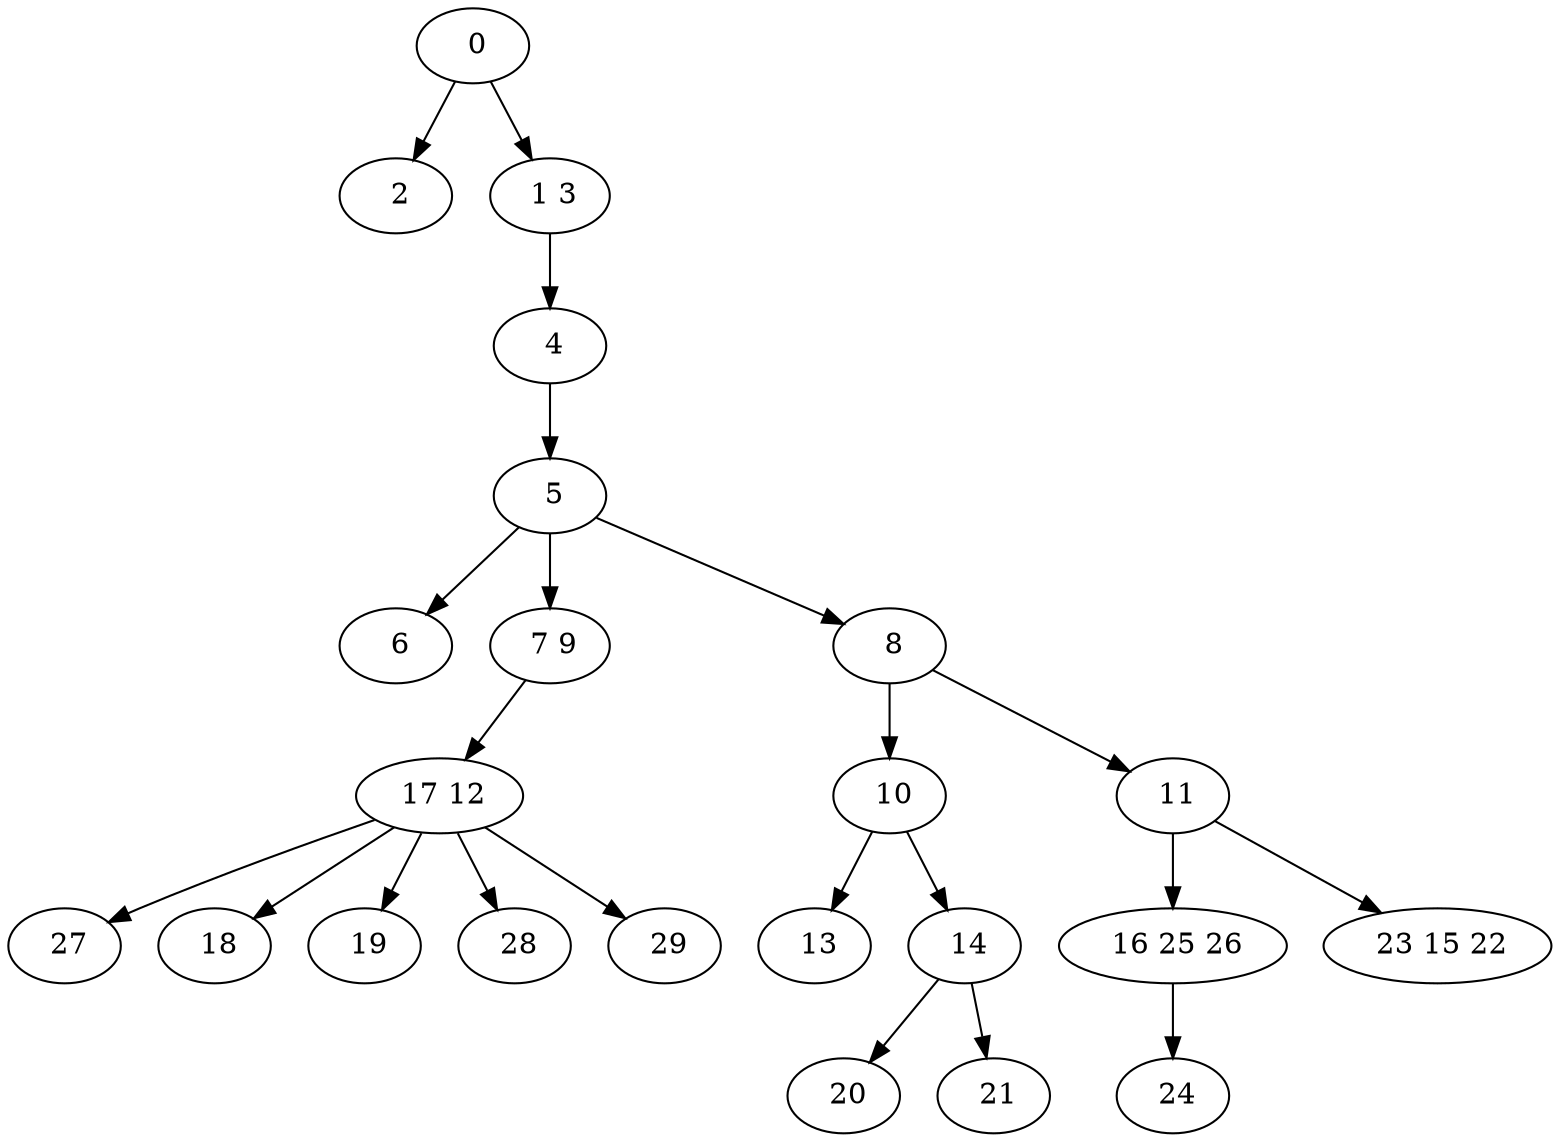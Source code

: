digraph mytree {
" 0" -> " 2";
" 0" -> " 1 3";
" 2";
" 1 3" -> " 4";
" 4" -> " 5";
" 5" -> " 6";
" 5" -> " 7 9";
" 5" -> " 8";
" 6";
" 7 9" -> " 17 12";
" 8" -> " 10";
" 8" -> " 11";
" 10" -> " 13";
" 10" -> " 14";
" 11" -> " 16 25 26";
" 11" -> " 23 15 22";
" 17 12" -> " 27";
" 17 12" -> " 18";
" 17 12" -> " 19";
" 17 12" -> " 28";
" 17 12" -> " 29";
" 27";
" 13";
" 14" -> " 20";
" 14" -> " 21";
" 16 25 26" -> " 24";
" 24";
" 23 15 22";
" 20";
" 21";
" 18";
" 19";
" 28";
" 29";
}
